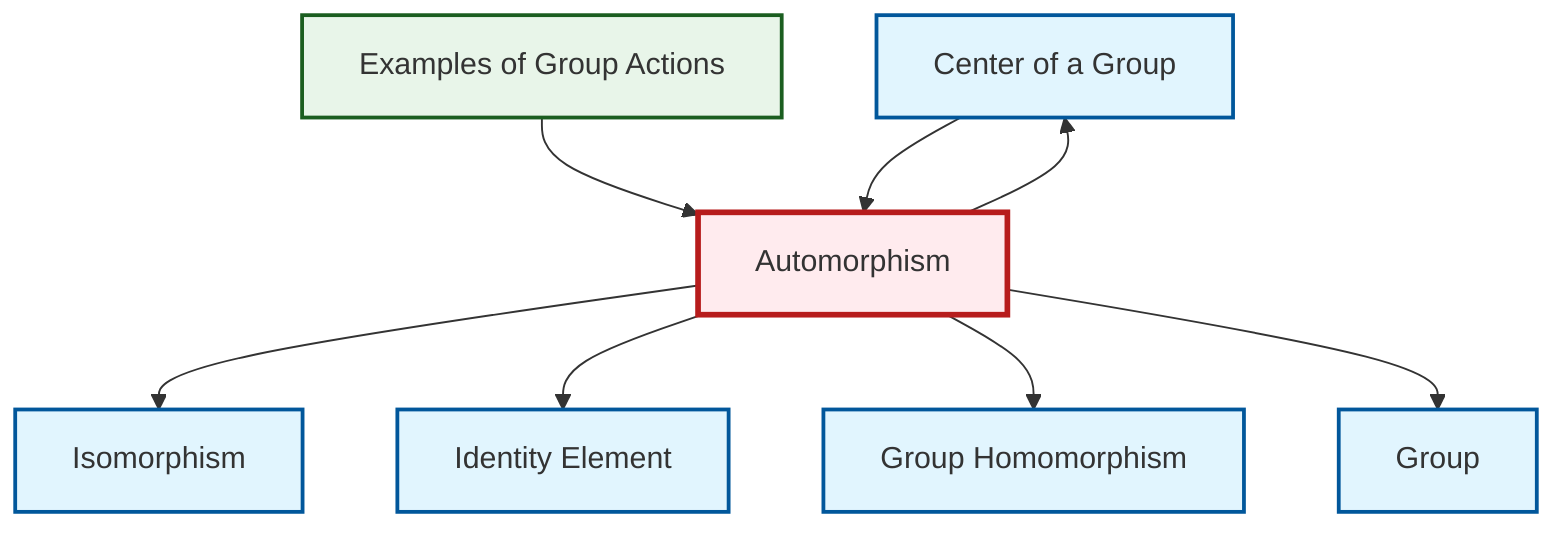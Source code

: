 graph TD
    classDef definition fill:#e1f5fe,stroke:#01579b,stroke-width:2px
    classDef theorem fill:#f3e5f5,stroke:#4a148c,stroke-width:2px
    classDef axiom fill:#fff3e0,stroke:#e65100,stroke-width:2px
    classDef example fill:#e8f5e9,stroke:#1b5e20,stroke-width:2px
    classDef current fill:#ffebee,stroke:#b71c1c,stroke-width:3px
    def-group["Group"]:::definition
    def-homomorphism["Group Homomorphism"]:::definition
    def-center-of-group["Center of a Group"]:::definition
    def-identity-element["Identity Element"]:::definition
    ex-group-action-examples["Examples of Group Actions"]:::example
    def-isomorphism["Isomorphism"]:::definition
    def-automorphism["Automorphism"]:::definition
    ex-group-action-examples --> def-automorphism
    def-automorphism --> def-isomorphism
    def-center-of-group --> def-automorphism
    def-automorphism --> def-identity-element
    def-automorphism --> def-homomorphism
    def-automorphism --> def-group
    def-automorphism --> def-center-of-group
    class def-automorphism current